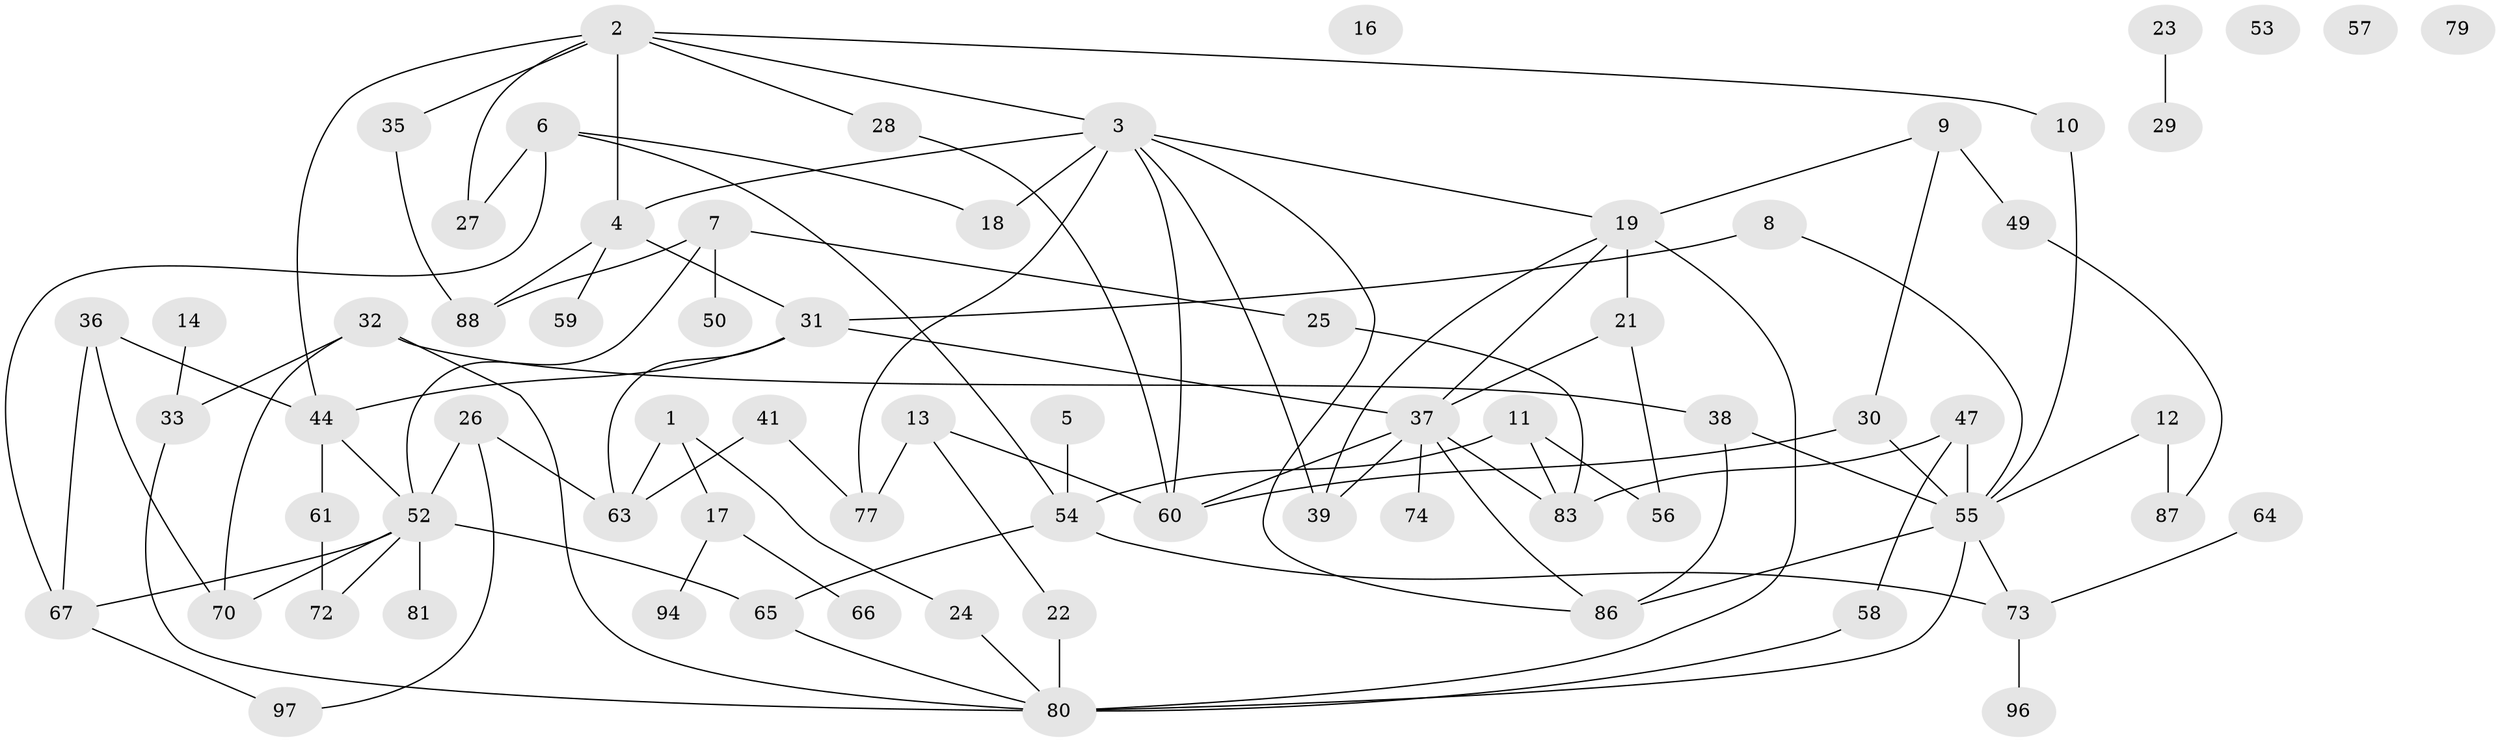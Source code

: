 // original degree distribution, {3: 0.30392156862745096, 5: 0.058823529411764705, 4: 0.12745098039215685, 1: 0.14705882352941177, 2: 0.28431372549019607, 0: 0.0392156862745098, 7: 0.0196078431372549, 6: 0.0196078431372549}
// Generated by graph-tools (version 1.1) at 2025/16/03/04/25 18:16:33]
// undirected, 71 vertices, 105 edges
graph export_dot {
graph [start="1"]
  node [color=gray90,style=filled];
  1;
  2 [super="+20"];
  3 [super="+90"];
  4 [super="+34"];
  5;
  6 [super="+84"];
  7 [super="+40+15"];
  8;
  9 [super="+75+89"];
  10 [super="+43"];
  11;
  12;
  13;
  14;
  16;
  17;
  18;
  19;
  21;
  22;
  23;
  24;
  25;
  26;
  27;
  28;
  29;
  30;
  31;
  32 [super="+42+71"];
  33 [super="+78"];
  35;
  36;
  37 [super="+48"];
  38 [super="+62"];
  39;
  41 [super="+51"];
  44 [super="+45"];
  47 [super="+99"];
  49;
  50;
  52 [super="+68"];
  53;
  54 [super="+95+102"];
  55 [super="+82+93"];
  56 [super="+101"];
  57;
  58;
  59;
  60 [super="+76+69"];
  61;
  63;
  64;
  65;
  66;
  67;
  70;
  72 [super="+100"];
  73;
  74;
  77;
  79;
  80 [super="+91"];
  81;
  83 [super="+85"];
  86;
  87;
  88;
  94;
  96;
  97;
  1 -- 17;
  1 -- 24;
  1 -- 63;
  2 -- 4;
  2 -- 10;
  2 -- 35;
  2 -- 27;
  2 -- 3;
  2 -- 28;
  2 -- 44;
  3 -- 19;
  3 -- 18;
  3 -- 86;
  3 -- 39;
  3 -- 77;
  3 -- 60;
  3 -- 4;
  4 -- 31;
  4 -- 88;
  4 -- 59;
  5 -- 54;
  6 -- 67;
  6 -- 54;
  6 -- 18;
  6 -- 27;
  7 -- 25;
  7 -- 88;
  7 -- 50;
  7 -- 52;
  8 -- 31;
  8 -- 55;
  9 -- 49;
  9 -- 19;
  9 -- 30;
  10 -- 55;
  11 -- 54;
  11 -- 56;
  11 -- 83;
  12 -- 87;
  12 -- 55;
  13 -- 22;
  13 -- 60;
  13 -- 77;
  14 -- 33;
  17 -- 66;
  17 -- 94;
  19 -- 21;
  19 -- 39;
  19 -- 80 [weight=2];
  19 -- 37;
  21 -- 37;
  21 -- 56;
  22 -- 80;
  23 -- 29;
  24 -- 80;
  25 -- 83;
  26 -- 63;
  26 -- 97;
  26 -- 52;
  28 -- 60;
  30 -- 60;
  30 -- 55;
  31 -- 37;
  31 -- 44;
  31 -- 63;
  32 -- 70;
  32 -- 38;
  32 -- 33;
  32 -- 80;
  33 -- 80;
  35 -- 88;
  36 -- 67;
  36 -- 70;
  36 -- 44;
  37 -- 86;
  37 -- 83;
  37 -- 39;
  37 -- 74;
  37 -- 60;
  38 -- 86;
  38 -- 55;
  41 -- 63;
  41 -- 77;
  44 -- 52;
  44 -- 61;
  47 -- 58;
  47 -- 83;
  47 -- 55;
  49 -- 87;
  52 -- 67;
  52 -- 70;
  52 -- 72;
  52 -- 65;
  52 -- 81;
  54 -- 73;
  54 -- 65;
  55 -- 73;
  55 -- 80;
  55 -- 86;
  58 -- 80;
  61 -- 72;
  64 -- 73;
  65 -- 80;
  67 -- 97;
  73 -- 96;
}
